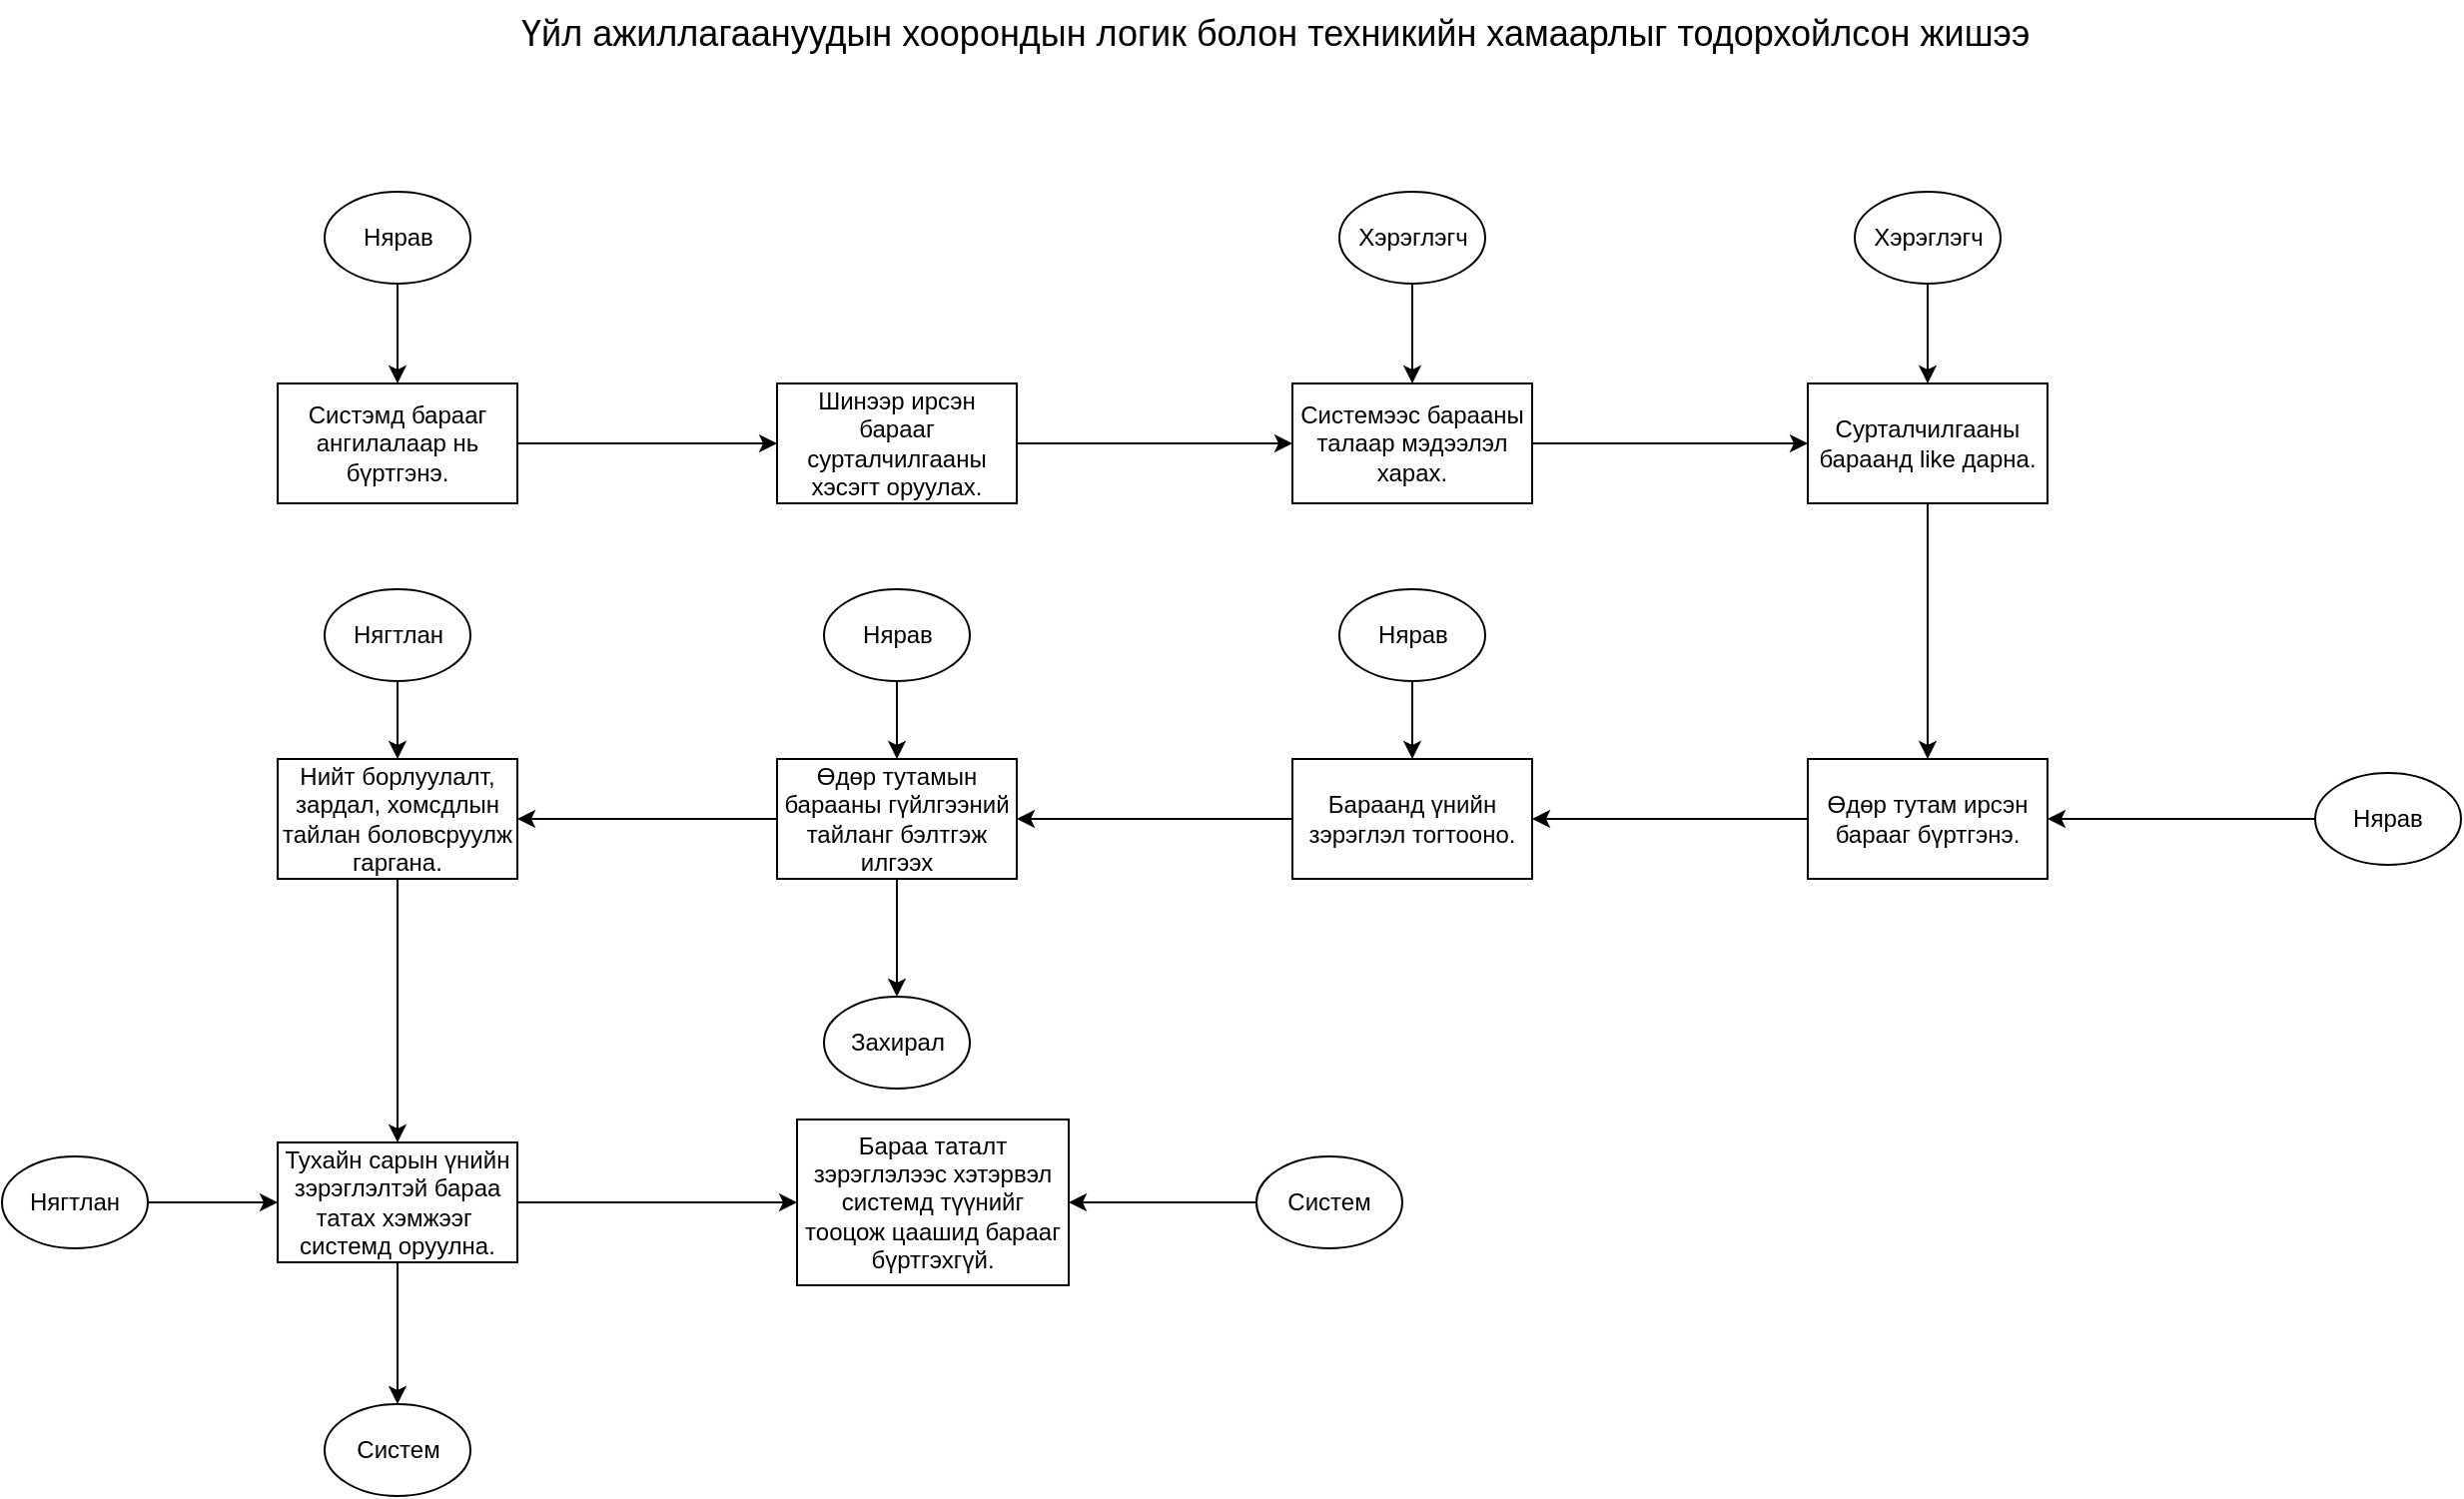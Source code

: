 <mxfile version="12.7.0" type="google"><diagram id="dJOClmk60KpYFAHaVYlD" name="Page-1"><mxGraphModel dx="9480" dy="5293" grid="0" gridSize="10" guides="1" tooltips="1" connect="1" arrows="1" fold="1" page="1" pageScale="1" pageWidth="850" pageHeight="1100" math="0" shadow="0"><root><mxCell id="0"/><mxCell id="1" parent="0"/><mxCell id="ft3n2f2FH_1mNjGSMTSS-3" style="edgeStyle=orthogonalEdgeStyle;rounded=0;orthogonalLoop=1;jettySize=auto;html=1;strokeWidth=1;" parent="1" source="ft3n2f2FH_1mNjGSMTSS-1" target="ft3n2f2FH_1mNjGSMTSS-4" edge="1"><mxGeometry relative="1" as="geometry"><mxPoint x="642" y="305" as="targetPoint"/></mxGeometry></mxCell><mxCell id="ft3n2f2FH_1mNjGSMTSS-1" value="Систэмд барааг ангилалаар нь бүртгэнэ." style="rounded=0;whiteSpace=wrap;html=1;strokeWidth=1;" parent="1" vertex="1"><mxGeometry x="383" y="346" width="120" height="60" as="geometry"/></mxCell><mxCell id="ft3n2f2FH_1mNjGSMTSS-2" value="&lt;font style=&quot;font-size: 18px&quot;&gt;Үйл ажиллагаануудын хоорондын логик болон техникийн хамаарлыг тодорхойлсон жишээ&amp;nbsp;&lt;/font&gt;" style="text;html=1;strokeWidth=1;" parent="1" vertex="1"><mxGeometry x="503" y="154" width="580" height="28" as="geometry"/></mxCell><mxCell id="ft3n2f2FH_1mNjGSMTSS-6" style="edgeStyle=orthogonalEdgeStyle;rounded=0;orthogonalLoop=1;jettySize=auto;html=1;strokeWidth=1;" parent="1" source="ft3n2f2FH_1mNjGSMTSS-4" target="ft3n2f2FH_1mNjGSMTSS-5" edge="1"><mxGeometry relative="1" as="geometry"/></mxCell><mxCell id="ft3n2f2FH_1mNjGSMTSS-4" value="Шинээр ирсэн барааг сурталчилгааны хэсэгт оруулах." style="rounded=0;whiteSpace=wrap;html=1;strokeWidth=1;" parent="1" vertex="1"><mxGeometry x="633" y="346" width="120" height="60" as="geometry"/></mxCell><mxCell id="90bQkhros7v5Rq0vnKTe-2" style="edgeStyle=orthogonalEdgeStyle;rounded=0;orthogonalLoop=1;jettySize=auto;html=1;entryX=0;entryY=0.5;entryDx=0;entryDy=0;strokeWidth=1;" parent="1" source="ft3n2f2FH_1mNjGSMTSS-5" target="90bQkhros7v5Rq0vnKTe-1" edge="1"><mxGeometry relative="1" as="geometry"/></mxCell><mxCell id="ft3n2f2FH_1mNjGSMTSS-5" value="Системээс барааны талаар мэдээлэл харах." style="rounded=0;whiteSpace=wrap;html=1;strokeWidth=1;" parent="1" vertex="1"><mxGeometry x="891" y="346" width="120" height="60" as="geometry"/></mxCell><mxCell id="ft3n2f2FH_1mNjGSMTSS-9" style="edgeStyle=orthogonalEdgeStyle;rounded=0;orthogonalLoop=1;jettySize=auto;html=1;entryX=0.5;entryY=0;entryDx=0;entryDy=0;strokeWidth=1;" parent="1" source="ft3n2f2FH_1mNjGSMTSS-7" target="ft3n2f2FH_1mNjGSMTSS-1" edge="1"><mxGeometry relative="1" as="geometry"/></mxCell><mxCell id="ft3n2f2FH_1mNjGSMTSS-7" value="Нярав" style="ellipse;whiteSpace=wrap;html=1;strokeWidth=1;" parent="1" vertex="1"><mxGeometry x="406.5" y="250" width="73" height="46" as="geometry"/></mxCell><mxCell id="ft3n2f2FH_1mNjGSMTSS-11" style="edgeStyle=orthogonalEdgeStyle;rounded=0;orthogonalLoop=1;jettySize=auto;html=1;strokeWidth=1;" parent="1" source="ft3n2f2FH_1mNjGSMTSS-10" target="ft3n2f2FH_1mNjGSMTSS-5" edge="1"><mxGeometry relative="1" as="geometry"/></mxCell><mxCell id="ft3n2f2FH_1mNjGSMTSS-10" value="Хэрэглэгч" style="ellipse;whiteSpace=wrap;html=1;strokeWidth=1;" parent="1" vertex="1"><mxGeometry x="914.5" y="250" width="73" height="46" as="geometry"/></mxCell><mxCell id="90bQkhros7v5Rq0vnKTe-8" style="edgeStyle=orthogonalEdgeStyle;rounded=0;orthogonalLoop=1;jettySize=auto;html=1;strokeWidth=1;" parent="1" source="90bQkhros7v5Rq0vnKTe-1" target="90bQkhros7v5Rq0vnKTe-6" edge="1"><mxGeometry relative="1" as="geometry"/></mxCell><mxCell id="90bQkhros7v5Rq0vnKTe-1" value="Сурталчилгааны бараанд like дарна." style="rounded=0;whiteSpace=wrap;html=1;strokeWidth=1;" parent="1" vertex="1"><mxGeometry x="1149" y="346" width="120" height="60" as="geometry"/></mxCell><mxCell id="90bQkhros7v5Rq0vnKTe-5" style="edgeStyle=orthogonalEdgeStyle;rounded=0;orthogonalLoop=1;jettySize=auto;html=1;strokeWidth=1;" parent="1" source="90bQkhros7v5Rq0vnKTe-3" target="90bQkhros7v5Rq0vnKTe-1" edge="1"><mxGeometry relative="1" as="geometry"/></mxCell><mxCell id="90bQkhros7v5Rq0vnKTe-3" value="Хэрэглэгч" style="ellipse;whiteSpace=wrap;html=1;strokeWidth=1;" parent="1" vertex="1"><mxGeometry x="1172.5" y="250" width="73" height="46" as="geometry"/></mxCell><mxCell id="90bQkhros7v5Rq0vnKTe-44" style="edgeStyle=orthogonalEdgeStyle;rounded=0;orthogonalLoop=1;jettySize=auto;html=1;entryX=1;entryY=0.5;entryDx=0;entryDy=0;strokeWidth=1;" parent="1" source="90bQkhros7v5Rq0vnKTe-6" target="90bQkhros7v5Rq0vnKTe-23" edge="1"><mxGeometry relative="1" as="geometry"/></mxCell><mxCell id="90bQkhros7v5Rq0vnKTe-6" value="Өдөр тутам ирсэн барааг бүртгэнэ." style="rounded=0;whiteSpace=wrap;html=1;strokeWidth=1;" parent="1" vertex="1"><mxGeometry x="1149" y="534" width="120" height="60" as="geometry"/></mxCell><mxCell id="90bQkhros7v5Rq0vnKTe-14" style="edgeStyle=orthogonalEdgeStyle;rounded=0;orthogonalLoop=1;jettySize=auto;html=1;entryX=1;entryY=0.5;entryDx=0;entryDy=0;strokeWidth=1;" parent="1" source="90bQkhros7v5Rq0vnKTe-10" target="90bQkhros7v5Rq0vnKTe-6" edge="1"><mxGeometry relative="1" as="geometry"/></mxCell><mxCell id="90bQkhros7v5Rq0vnKTe-10" value="Нярав" style="ellipse;whiteSpace=wrap;html=1;strokeWidth=1;" parent="1" vertex="1"><mxGeometry x="1403" y="541" width="73" height="46" as="geometry"/></mxCell><mxCell id="90bQkhros7v5Rq0vnKTe-22" style="edgeStyle=orthogonalEdgeStyle;rounded=0;orthogonalLoop=1;jettySize=auto;html=1;strokeWidth=1;" parent="1" source="90bQkhros7v5Rq0vnKTe-11" target="90bQkhros7v5Rq0vnKTe-21" edge="1"><mxGeometry relative="1" as="geometry"/></mxCell><mxCell id="90bQkhros7v5Rq0vnKTe-31" style="edgeStyle=orthogonalEdgeStyle;rounded=0;orthogonalLoop=1;jettySize=auto;html=1;strokeWidth=1;" parent="1" source="90bQkhros7v5Rq0vnKTe-11" target="90bQkhros7v5Rq0vnKTe-28" edge="1"><mxGeometry relative="1" as="geometry"><mxPoint x="573" y="525" as="targetPoint"/></mxGeometry></mxCell><mxCell id="90bQkhros7v5Rq0vnKTe-11" value="Өдөр тутамын барааны гүйлгээний тайланг бэлтгэж илгээх" style="rounded=0;whiteSpace=wrap;html=1;strokeWidth=1;" parent="1" vertex="1"><mxGeometry x="633" y="534" width="120" height="60" as="geometry"/></mxCell><mxCell id="90bQkhros7v5Rq0vnKTe-18" style="edgeStyle=orthogonalEdgeStyle;rounded=0;orthogonalLoop=1;jettySize=auto;html=1;entryX=0.5;entryY=0;entryDx=0;entryDy=0;strokeWidth=1;" parent="1" source="90bQkhros7v5Rq0vnKTe-15" target="90bQkhros7v5Rq0vnKTe-11" edge="1"><mxGeometry relative="1" as="geometry"/></mxCell><mxCell id="90bQkhros7v5Rq0vnKTe-15" value="Нярав" style="ellipse;whiteSpace=wrap;html=1;strokeWidth=1;" parent="1" vertex="1"><mxGeometry x="656.5" y="449" width="73" height="46" as="geometry"/></mxCell><mxCell id="90bQkhros7v5Rq0vnKTe-21" value="Захирал" style="ellipse;whiteSpace=wrap;html=1;strokeWidth=1;" parent="1" vertex="1"><mxGeometry x="656.5" y="653" width="73" height="46" as="geometry"/></mxCell><mxCell id="90bQkhros7v5Rq0vnKTe-27" style="edgeStyle=orthogonalEdgeStyle;rounded=0;orthogonalLoop=1;jettySize=auto;html=1;entryX=1;entryY=0.5;entryDx=0;entryDy=0;strokeWidth=1;" parent="1" source="90bQkhros7v5Rq0vnKTe-23" target="90bQkhros7v5Rq0vnKTe-11" edge="1"><mxGeometry relative="1" as="geometry"/></mxCell><mxCell id="90bQkhros7v5Rq0vnKTe-23" value="Бараанд үнийн зэрэглэл тогтооно." style="rounded=0;whiteSpace=wrap;html=1;strokeWidth=1;" parent="1" vertex="1"><mxGeometry x="891" y="534" width="120" height="60" as="geometry"/></mxCell><mxCell id="90bQkhros7v5Rq0vnKTe-26" style="edgeStyle=orthogonalEdgeStyle;rounded=0;orthogonalLoop=1;jettySize=auto;html=1;strokeWidth=1;" parent="1" source="90bQkhros7v5Rq0vnKTe-25" target="90bQkhros7v5Rq0vnKTe-23" edge="1"><mxGeometry relative="1" as="geometry"/></mxCell><mxCell id="90bQkhros7v5Rq0vnKTe-25" value="Нярав" style="ellipse;whiteSpace=wrap;html=1;strokeWidth=1;" parent="1" vertex="1"><mxGeometry x="914.5" y="449" width="73" height="46" as="geometry"/></mxCell><mxCell id="90bQkhros7v5Rq0vnKTe-46" style="edgeStyle=orthogonalEdgeStyle;rounded=0;orthogonalLoop=1;jettySize=auto;html=1;strokeWidth=1;" parent="1" source="90bQkhros7v5Rq0vnKTe-28" target="90bQkhros7v5Rq0vnKTe-32" edge="1"><mxGeometry relative="1" as="geometry"/></mxCell><mxCell id="90bQkhros7v5Rq0vnKTe-28" value="Нийт борлуулалт, зардал, хомсдлын тайлан боловсруулж гаргана." style="rounded=0;whiteSpace=wrap;html=1;strokeWidth=1;" parent="1" vertex="1"><mxGeometry x="383" y="534" width="120" height="60" as="geometry"/></mxCell><mxCell id="90bQkhros7v5Rq0vnKTe-30" style="edgeStyle=orthogonalEdgeStyle;rounded=0;orthogonalLoop=1;jettySize=auto;html=1;strokeWidth=1;" parent="1" source="90bQkhros7v5Rq0vnKTe-29" target="90bQkhros7v5Rq0vnKTe-28" edge="1"><mxGeometry relative="1" as="geometry"/></mxCell><mxCell id="90bQkhros7v5Rq0vnKTe-29" value="Нягтлан" style="ellipse;whiteSpace=wrap;html=1;strokeWidth=1;" parent="1" vertex="1"><mxGeometry x="406.5" y="449" width="73" height="46" as="geometry"/></mxCell><mxCell id="90bQkhros7v5Rq0vnKTe-38" style="edgeStyle=orthogonalEdgeStyle;rounded=0;orthogonalLoop=1;jettySize=auto;html=1;strokeWidth=1;" parent="1" source="90bQkhros7v5Rq0vnKTe-32" target="90bQkhros7v5Rq0vnKTe-37" edge="1"><mxGeometry relative="1" as="geometry"/></mxCell><mxCell id="90bQkhros7v5Rq0vnKTe-47" style="edgeStyle=orthogonalEdgeStyle;rounded=0;orthogonalLoop=1;jettySize=auto;html=1;strokeWidth=1;" parent="1" source="90bQkhros7v5Rq0vnKTe-32" target="90bQkhros7v5Rq0vnKTe-39" edge="1"><mxGeometry relative="1" as="geometry"/></mxCell><mxCell id="90bQkhros7v5Rq0vnKTe-32" value="Тухайн сарын үнийн зэрэглэлтэй бараа татах хэмжээг&amp;nbsp; системд оруулна." style="rounded=0;whiteSpace=wrap;html=1;strokeWidth=1;" parent="1" vertex="1"><mxGeometry x="383" y="726" width="120" height="60" as="geometry"/></mxCell><mxCell id="90bQkhros7v5Rq0vnKTe-45" style="edgeStyle=orthogonalEdgeStyle;rounded=0;orthogonalLoop=1;jettySize=auto;html=1;entryX=0;entryY=0.5;entryDx=0;entryDy=0;strokeWidth=1;" parent="1" source="90bQkhros7v5Rq0vnKTe-33" target="90bQkhros7v5Rq0vnKTe-32" edge="1"><mxGeometry relative="1" as="geometry"/></mxCell><mxCell id="90bQkhros7v5Rq0vnKTe-33" value="Нягтлан" style="ellipse;whiteSpace=wrap;html=1;strokeWidth=1;" parent="1" vertex="1"><mxGeometry x="245" y="733" width="73" height="46" as="geometry"/></mxCell><mxCell id="90bQkhros7v5Rq0vnKTe-37" value="Систем" style="ellipse;whiteSpace=wrap;html=1;strokeWidth=1;" parent="1" vertex="1"><mxGeometry x="406.5" y="857" width="73" height="46" as="geometry"/></mxCell><mxCell id="90bQkhros7v5Rq0vnKTe-39" value="Бараа таталт зэрэглэлээс хэтэрвэл системд түүнийг тооцож цаашид барааг бүртгэхгүй." style="rounded=0;whiteSpace=wrap;html=1;strokeWidth=1;" parent="1" vertex="1"><mxGeometry x="643" y="714.5" width="136" height="83" as="geometry"/></mxCell><mxCell id="90bQkhros7v5Rq0vnKTe-43" style="edgeStyle=orthogonalEdgeStyle;rounded=0;orthogonalLoop=1;jettySize=auto;html=1;entryX=1;entryY=0.5;entryDx=0;entryDy=0;strokeWidth=1;" parent="1" source="90bQkhros7v5Rq0vnKTe-41" target="90bQkhros7v5Rq0vnKTe-39" edge="1"><mxGeometry relative="1" as="geometry"/></mxCell><mxCell id="90bQkhros7v5Rq0vnKTe-41" value="Систем" style="ellipse;whiteSpace=wrap;html=1;strokeWidth=1;" parent="1" vertex="1"><mxGeometry x="873" y="733" width="73" height="46" as="geometry"/></mxCell></root></mxGraphModel></diagram></mxfile>